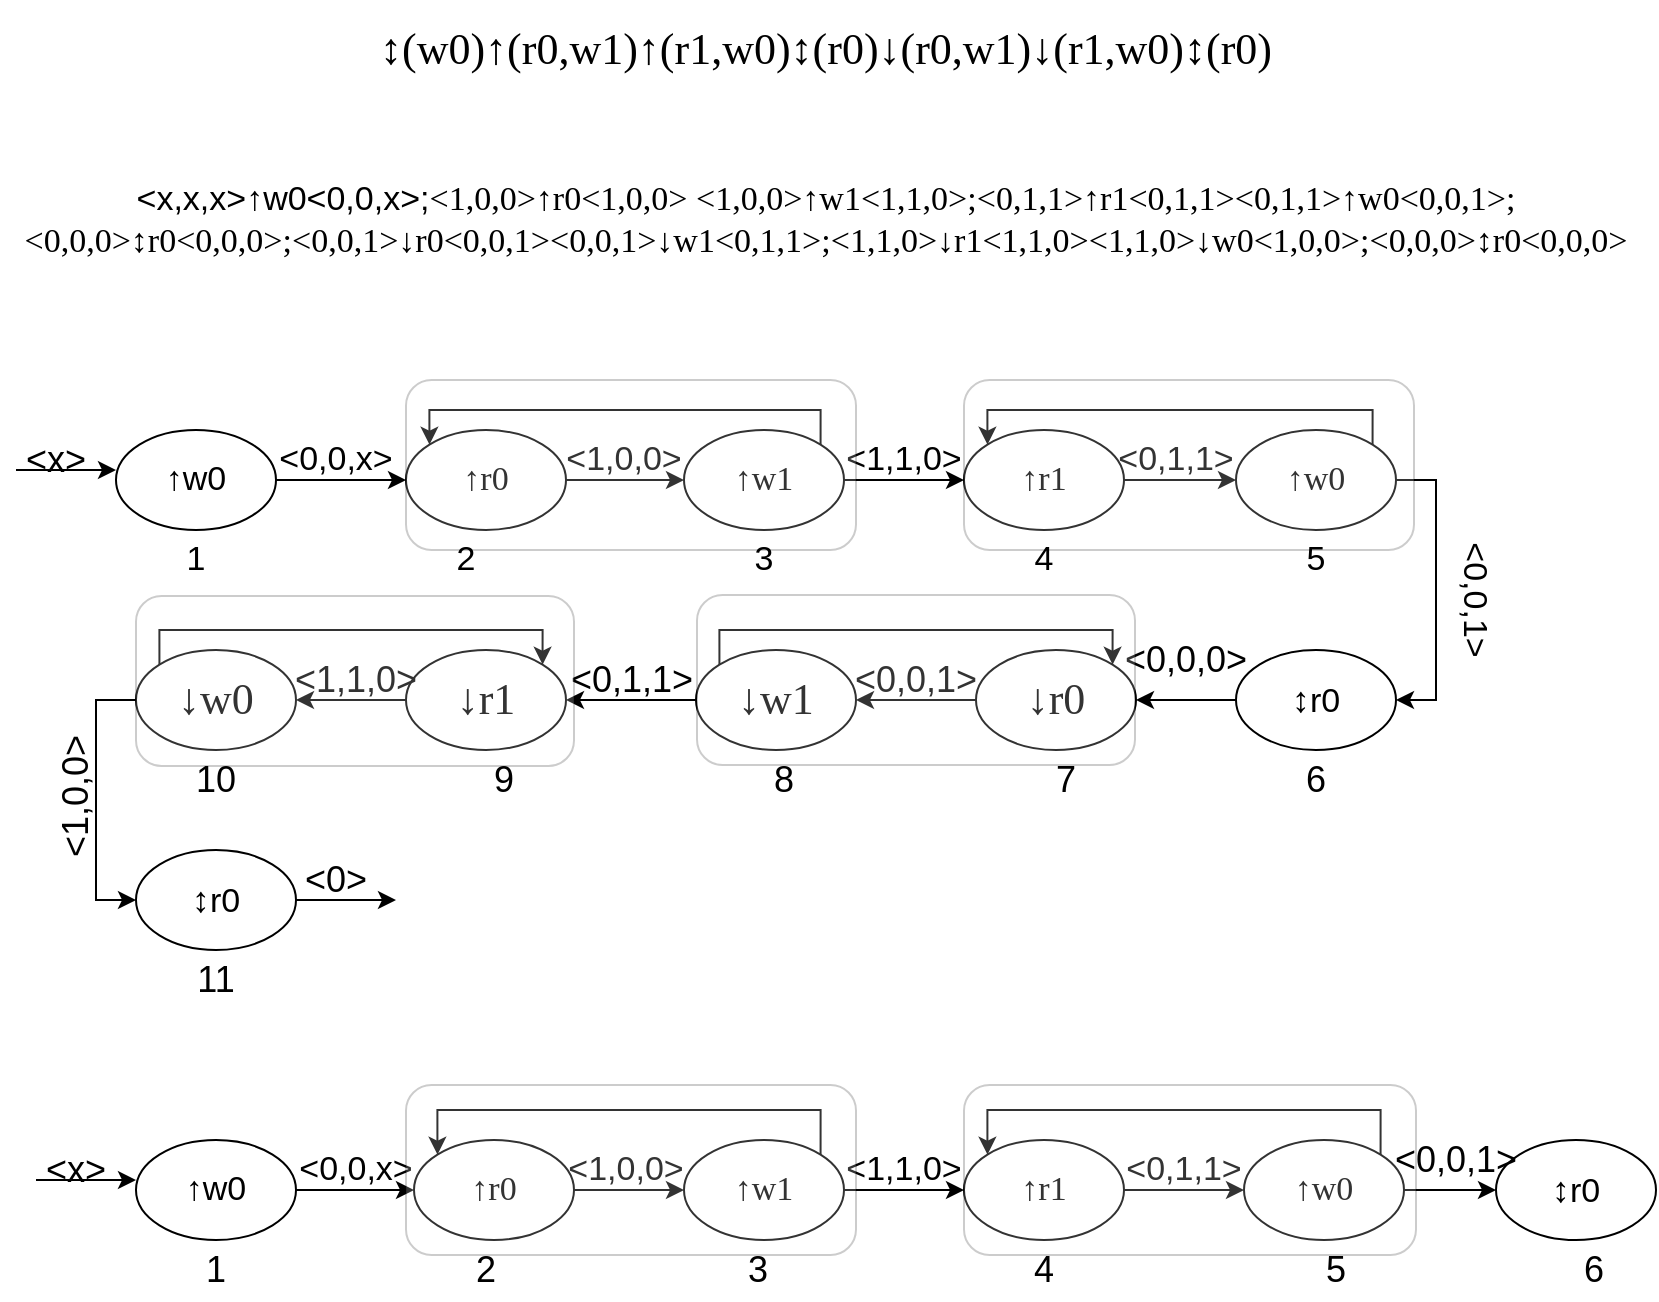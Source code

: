<mxfile version="20.2.7" type="github">
  <diagram id="rq7wjAWWb8B68FOzQnol" name="第 1 页">
    <mxGraphModel dx="2249" dy="794" grid="1" gridSize="10" guides="1" tooltips="1" connect="1" arrows="1" fold="1" page="1" pageScale="1" pageWidth="827" pageHeight="1169" math="0" shadow="0">
      <root>
        <mxCell id="0" />
        <mxCell id="1" parent="0" />
        <mxCell id="EbDOotiv7hUIplihaeXt-1" value="&lt;p class=&quot;MsoNormal&quot;&gt;&lt;span style=&quot;font-family: &amp;quot;Times New Roman&amp;quot;;&quot;&gt;&lt;font style=&quot;font-size: 22px;&quot;&gt;↕(w0)↑(r0,w1)↑(r1,w0)↕(r0)↓(r0,w1)↓(r1,w0)↕(r0)&lt;/font&gt;&lt;/span&gt;&lt;/p&gt;" style="text;html=1;strokeColor=none;fillColor=none;align=center;verticalAlign=middle;whiteSpace=wrap;rounded=0;" vertex="1" parent="1">
          <mxGeometry x="195" y="50" width="420" height="20" as="geometry" />
        </mxCell>
        <mxCell id="EbDOotiv7hUIplihaeXt-2" value="&lt;p style=&quot;font-size: 17px;&quot; class=&quot;MsoNormal&quot;&gt;&lt;span&gt;&amp;lt;x,x,x&amp;gt;↑w0&amp;lt;0,0,x&amp;gt;;&lt;/span&gt;&lt;span style=&quot;font-family: &amp;quot;Times New Roman&amp;quot;; background-color: initial;&quot;&gt;&amp;lt;1,0,0&amp;gt;↑r0&amp;lt;1,0,0&amp;gt; &amp;lt;1,0,0&amp;gt;↑w1&amp;lt;1,1,0&amp;gt;;&lt;/span&gt;&lt;span style=&quot;font-family: &amp;quot;Times New Roman&amp;quot;; background-color: initial;&quot;&gt;&amp;lt;0,1,1&amp;gt;↑r1&amp;lt;0,1,1&amp;gt;&amp;lt;0,1,1&amp;gt;↑w0&amp;lt;0,0,1&amp;gt;;&lt;/span&gt;&lt;span style=&quot;font-family: &amp;quot;Times New Roman&amp;quot;; background-color: initial;&quot;&gt;&amp;lt;0,0,0&amp;gt;↕r0&amp;lt;0,0,0&amp;gt;;&lt;/span&gt;&lt;span style=&quot;font-family: &amp;quot;Times New Roman&amp;quot;; background-color: initial;&quot;&gt;&amp;lt;0,0,1&amp;gt;↓r0&amp;lt;0,0,1&amp;gt;&amp;lt;0,0,1&amp;gt;↓w1&amp;lt;0,1,1&amp;gt;;&lt;/span&gt;&lt;span style=&quot;font-family: &amp;quot;Times New Roman&amp;quot;; background-color: initial;&quot;&gt;&amp;lt;1,1,0&amp;gt;↓r1&amp;lt;1,1,0&amp;gt;&amp;lt;1,1,0&amp;gt;↓w0&amp;lt;1,0,0&amp;gt;;&lt;/span&gt;&lt;span style=&quot;font-family: &amp;quot;Times New Roman&amp;quot;; background-color: initial;&quot;&gt;&amp;lt;0,0,0&amp;gt;↕r0&amp;lt;0,0,0&amp;gt;&lt;/span&gt;&lt;/p&gt;" style="text;html=1;strokeColor=none;fillColor=none;align=center;verticalAlign=middle;whiteSpace=wrap;rounded=0;" vertex="1" parent="1">
          <mxGeometry y="120" width="810" height="50" as="geometry" />
        </mxCell>
        <mxCell id="EbDOotiv7hUIplihaeXt-6" style="edgeStyle=orthogonalEdgeStyle;rounded=0;orthogonalLoop=1;jettySize=auto;html=1;exitX=1;exitY=0.5;exitDx=0;exitDy=0;entryX=0;entryY=0.5;entryDx=0;entryDy=0;fontSize=17;" edge="1" parent="1" source="EbDOotiv7hUIplihaeXt-3" target="EbDOotiv7hUIplihaeXt-5">
          <mxGeometry relative="1" as="geometry" />
        </mxCell>
        <mxCell id="EbDOotiv7hUIplihaeXt-3" value="↑w0" style="ellipse;whiteSpace=wrap;html=1;fontSize=17;" vertex="1" parent="1">
          <mxGeometry x="50" y="250" width="80" height="50" as="geometry" />
        </mxCell>
        <mxCell id="EbDOotiv7hUIplihaeXt-8" style="edgeStyle=orthogonalEdgeStyle;rounded=0;orthogonalLoop=1;jettySize=auto;html=1;exitX=1;exitY=0.5;exitDx=0;exitDy=0;entryX=0;entryY=0.5;entryDx=0;entryDy=0;fontSize=17;" edge="1" parent="1" source="EbDOotiv7hUIplihaeXt-5" target="EbDOotiv7hUIplihaeXt-7">
          <mxGeometry relative="1" as="geometry" />
        </mxCell>
        <mxCell id="EbDOotiv7hUIplihaeXt-5" value="&lt;span style=&quot;font-family: &amp;quot;Times New Roman&amp;quot;;&quot;&gt;↑r0&lt;/span&gt;" style="ellipse;whiteSpace=wrap;html=1;fontSize=17;" vertex="1" parent="1">
          <mxGeometry x="195" y="250" width="80" height="50" as="geometry" />
        </mxCell>
        <mxCell id="EbDOotiv7hUIplihaeXt-25" style="edgeStyle=orthogonalEdgeStyle;rounded=0;orthogonalLoop=1;jettySize=auto;html=1;exitX=1;exitY=0.5;exitDx=0;exitDy=0;entryX=0;entryY=0.5;entryDx=0;entryDy=0;fontSize=17;" edge="1" parent="1" source="EbDOotiv7hUIplihaeXt-7" target="EbDOotiv7hUIplihaeXt-24">
          <mxGeometry relative="1" as="geometry" />
        </mxCell>
        <mxCell id="EbDOotiv7hUIplihaeXt-26" style="edgeStyle=orthogonalEdgeStyle;rounded=0;orthogonalLoop=1;jettySize=auto;html=1;exitX=1;exitY=0;exitDx=0;exitDy=0;entryX=0;entryY=0;entryDx=0;entryDy=0;fontSize=17;" edge="1" parent="1" source="EbDOotiv7hUIplihaeXt-7" target="EbDOotiv7hUIplihaeXt-5">
          <mxGeometry relative="1" as="geometry">
            <Array as="points">
              <mxPoint x="402" y="240" />
              <mxPoint x="207" y="240" />
            </Array>
          </mxGeometry>
        </mxCell>
        <mxCell id="EbDOotiv7hUIplihaeXt-7" value="&lt;span style=&quot;font-family: &amp;quot;Times New Roman&amp;quot;;&quot;&gt;↑w1&lt;/span&gt;" style="ellipse;whiteSpace=wrap;html=1;fontSize=17;" vertex="1" parent="1">
          <mxGeometry x="334" y="250" width="80" height="50" as="geometry" />
        </mxCell>
        <mxCell id="EbDOotiv7hUIplihaeXt-18" value="&amp;lt;0,0,x&amp;gt;" style="text;html=1;strokeColor=none;fillColor=none;align=center;verticalAlign=middle;whiteSpace=wrap;rounded=0;glass=0;fontSize=17;opacity=20;" vertex="1" parent="1">
          <mxGeometry x="130" y="250" width="60" height="30" as="geometry" />
        </mxCell>
        <mxCell id="EbDOotiv7hUIplihaeXt-20" value="&amp;lt;1,0,0&amp;gt;" style="text;html=1;strokeColor=none;fillColor=none;align=center;verticalAlign=middle;whiteSpace=wrap;rounded=0;glass=0;fontSize=17;opacity=20;" vertex="1" parent="1">
          <mxGeometry x="274" y="250" width="60" height="30" as="geometry" />
        </mxCell>
        <mxCell id="EbDOotiv7hUIplihaeXt-22" value="&amp;lt;1,1,0&amp;gt;" style="text;html=1;strokeColor=none;fillColor=none;align=center;verticalAlign=middle;whiteSpace=wrap;rounded=0;glass=0;fontSize=17;opacity=20;" vertex="1" parent="1">
          <mxGeometry x="414" y="250" width="60" height="30" as="geometry" />
        </mxCell>
        <mxCell id="EbDOotiv7hUIplihaeXt-33" style="edgeStyle=orthogonalEdgeStyle;rounded=0;orthogonalLoop=1;jettySize=auto;html=1;exitX=1;exitY=0.5;exitDx=0;exitDy=0;entryX=0;entryY=0.5;entryDx=0;entryDy=0;fontSize=17;" edge="1" parent="1" source="EbDOotiv7hUIplihaeXt-24" target="EbDOotiv7hUIplihaeXt-31">
          <mxGeometry relative="1" as="geometry" />
        </mxCell>
        <mxCell id="EbDOotiv7hUIplihaeXt-24" value="&lt;span style=&quot;font-family: &amp;quot;Times New Roman&amp;quot;;&quot;&gt;↑r1&lt;/span&gt;" style="ellipse;whiteSpace=wrap;html=1;fontSize=17;" vertex="1" parent="1">
          <mxGeometry x="474" y="250" width="80" height="50" as="geometry" />
        </mxCell>
        <mxCell id="EbDOotiv7hUIplihaeXt-27" value="" style="rounded=1;whiteSpace=wrap;html=1;glass=0;fontSize=17;strokeColor=#000000;opacity=20;" vertex="1" parent="1">
          <mxGeometry x="195" y="225" width="225" height="85" as="geometry" />
        </mxCell>
        <mxCell id="EbDOotiv7hUIplihaeXt-28" value="1" style="text;html=1;strokeColor=none;fillColor=none;align=center;verticalAlign=middle;whiteSpace=wrap;rounded=0;glass=0;fontSize=17;opacity=20;" vertex="1" parent="1">
          <mxGeometry x="60" y="300" width="60" height="30" as="geometry" />
        </mxCell>
        <mxCell id="EbDOotiv7hUIplihaeXt-29" value="2" style="text;html=1;strokeColor=none;fillColor=none;align=center;verticalAlign=middle;whiteSpace=wrap;rounded=0;glass=0;fontSize=17;opacity=20;" vertex="1" parent="1">
          <mxGeometry x="195" y="300" width="60" height="30" as="geometry" />
        </mxCell>
        <mxCell id="EbDOotiv7hUIplihaeXt-30" value="3" style="text;html=1;strokeColor=none;fillColor=none;align=center;verticalAlign=middle;whiteSpace=wrap;rounded=0;glass=0;fontSize=17;opacity=20;" vertex="1" parent="1">
          <mxGeometry x="344" y="300" width="60" height="30" as="geometry" />
        </mxCell>
        <mxCell id="EbDOotiv7hUIplihaeXt-36" style="edgeStyle=orthogonalEdgeStyle;rounded=0;orthogonalLoop=1;jettySize=auto;html=1;exitX=1;exitY=0;exitDx=0;exitDy=0;entryX=0;entryY=0;entryDx=0;entryDy=0;fontSize=17;" edge="1" parent="1" source="EbDOotiv7hUIplihaeXt-31" target="EbDOotiv7hUIplihaeXt-24">
          <mxGeometry relative="1" as="geometry">
            <Array as="points">
              <mxPoint x="678" y="240" />
              <mxPoint x="486" y="240" />
            </Array>
          </mxGeometry>
        </mxCell>
        <mxCell id="EbDOotiv7hUIplihaeXt-40" style="edgeStyle=orthogonalEdgeStyle;rounded=0;orthogonalLoop=1;jettySize=auto;html=1;exitX=1;exitY=0.5;exitDx=0;exitDy=0;entryX=1;entryY=0.5;entryDx=0;entryDy=0;fontSize=17;" edge="1" parent="1" source="EbDOotiv7hUIplihaeXt-31" target="EbDOotiv7hUIplihaeXt-39">
          <mxGeometry relative="1" as="geometry" />
        </mxCell>
        <mxCell id="EbDOotiv7hUIplihaeXt-31" value="&lt;span style=&quot;font-family: &amp;quot;Times New Roman&amp;quot;;&quot;&gt;↑w0&lt;/span&gt;" style="ellipse;whiteSpace=wrap;html=1;fontSize=17;" vertex="1" parent="1">
          <mxGeometry x="610" y="250" width="80" height="50" as="geometry" />
        </mxCell>
        <mxCell id="EbDOotiv7hUIplihaeXt-32" value="&amp;lt;0,1,1&amp;gt;" style="text;html=1;strokeColor=none;fillColor=none;align=center;verticalAlign=middle;whiteSpace=wrap;rounded=0;glass=0;fontSize=17;opacity=20;" vertex="1" parent="1">
          <mxGeometry x="550" y="250" width="60" height="30" as="geometry" />
        </mxCell>
        <mxCell id="EbDOotiv7hUIplihaeXt-35" value="" style="rounded=1;whiteSpace=wrap;html=1;glass=0;fontSize=17;strokeColor=#000000;opacity=20;" vertex="1" parent="1">
          <mxGeometry x="474" y="225" width="225" height="85" as="geometry" />
        </mxCell>
        <mxCell id="EbDOotiv7hUIplihaeXt-37" value="4" style="text;html=1;strokeColor=none;fillColor=none;align=center;verticalAlign=middle;whiteSpace=wrap;rounded=0;glass=0;fontSize=17;opacity=20;" vertex="1" parent="1">
          <mxGeometry x="484" y="300" width="60" height="30" as="geometry" />
        </mxCell>
        <mxCell id="EbDOotiv7hUIplihaeXt-38" value="5" style="text;html=1;strokeColor=none;fillColor=none;align=center;verticalAlign=middle;whiteSpace=wrap;rounded=0;glass=0;fontSize=17;opacity=20;" vertex="1" parent="1">
          <mxGeometry x="620" y="300" width="60" height="30" as="geometry" />
        </mxCell>
        <mxCell id="EbDOotiv7hUIplihaeXt-47" style="edgeStyle=orthogonalEdgeStyle;rounded=0;orthogonalLoop=1;jettySize=auto;html=1;exitX=0;exitY=0.5;exitDx=0;exitDy=0;fontSize=18;" edge="1" parent="1" source="EbDOotiv7hUIplihaeXt-39" target="EbDOotiv7hUIplihaeXt-46">
          <mxGeometry relative="1" as="geometry" />
        </mxCell>
        <mxCell id="EbDOotiv7hUIplihaeXt-39" value="&lt;span style=&quot;font-family: &amp;quot;Times New Roman&amp;quot;;&quot;&gt;&lt;font style=&quot;font-size: 18px;&quot;&gt;↕&lt;/font&gt;&lt;/span&gt;r0" style="ellipse;whiteSpace=wrap;html=1;fontSize=17;" vertex="1" parent="1">
          <mxGeometry x="610" y="360" width="80" height="50" as="geometry" />
        </mxCell>
        <mxCell id="EbDOotiv7hUIplihaeXt-41" value="&amp;lt;0,0,1&amp;gt;" style="text;html=1;strokeColor=none;fillColor=none;align=center;verticalAlign=middle;whiteSpace=wrap;rounded=0;glass=0;fontSize=17;opacity=20;rotation=90;" vertex="1" parent="1">
          <mxGeometry x="699" y="320" width="60" height="30" as="geometry" />
        </mxCell>
        <mxCell id="EbDOotiv7hUIplihaeXt-51" style="edgeStyle=orthogonalEdgeStyle;rounded=0;orthogonalLoop=1;jettySize=auto;html=1;exitX=0;exitY=0.5;exitDx=0;exitDy=0;entryX=1;entryY=0.5;entryDx=0;entryDy=0;fontSize=18;" edge="1" parent="1" source="EbDOotiv7hUIplihaeXt-42" target="EbDOotiv7hUIplihaeXt-43">
          <mxGeometry relative="1" as="geometry" />
        </mxCell>
        <mxCell id="EbDOotiv7hUIplihaeXt-56" style="edgeStyle=orthogonalEdgeStyle;rounded=0;orthogonalLoop=1;jettySize=auto;html=1;exitX=0;exitY=0;exitDx=0;exitDy=0;entryX=1;entryY=0;entryDx=0;entryDy=0;fontSize=18;" edge="1" parent="1" source="EbDOotiv7hUIplihaeXt-42" target="EbDOotiv7hUIplihaeXt-46">
          <mxGeometry relative="1" as="geometry">
            <Array as="points">
              <mxPoint x="352" y="350" />
              <mxPoint x="548" y="350" />
            </Array>
          </mxGeometry>
        </mxCell>
        <mxCell id="EbDOotiv7hUIplihaeXt-42" value="&lt;span style=&quot;font-family: &amp;quot;Times New Roman&amp;quot;; font-size: 22px;&quot;&gt;↓w1&lt;/span&gt;" style="ellipse;whiteSpace=wrap;html=1;fontSize=17;" vertex="1" parent="1">
          <mxGeometry x="340" y="360" width="80" height="50" as="geometry" />
        </mxCell>
        <mxCell id="EbDOotiv7hUIplihaeXt-58" style="edgeStyle=orthogonalEdgeStyle;rounded=0;orthogonalLoop=1;jettySize=auto;html=1;exitX=0;exitY=0.5;exitDx=0;exitDy=0;fontSize=18;" edge="1" parent="1" source="EbDOotiv7hUIplihaeXt-43" target="EbDOotiv7hUIplihaeXt-45">
          <mxGeometry relative="1" as="geometry" />
        </mxCell>
        <mxCell id="EbDOotiv7hUIplihaeXt-43" value="&lt;span style=&quot;font-family: &amp;quot;Times New Roman&amp;quot;; font-size: 22px;&quot;&gt;↓r1&lt;/span&gt;" style="ellipse;whiteSpace=wrap;html=1;fontSize=17;" vertex="1" parent="1">
          <mxGeometry x="195" y="360" width="80" height="50" as="geometry" />
        </mxCell>
        <mxCell id="EbDOotiv7hUIplihaeXt-44" value="&lt;span style=&quot;font-family: &amp;quot;Times New Roman&amp;quot;;&quot;&gt;&lt;font style=&quot;font-size: 18px;&quot;&gt;↕&lt;/font&gt;&lt;/span&gt;r0" style="ellipse;whiteSpace=wrap;html=1;fontSize=17;" vertex="1" parent="1">
          <mxGeometry x="60" y="460" width="80" height="50" as="geometry" />
        </mxCell>
        <mxCell id="EbDOotiv7hUIplihaeXt-60" style="edgeStyle=orthogonalEdgeStyle;rounded=0;orthogonalLoop=1;jettySize=auto;html=1;exitX=0;exitY=0.5;exitDx=0;exitDy=0;entryX=0;entryY=0.5;entryDx=0;entryDy=0;fontSize=18;" edge="1" parent="1" source="EbDOotiv7hUIplihaeXt-45" target="EbDOotiv7hUIplihaeXt-44">
          <mxGeometry relative="1" as="geometry" />
        </mxCell>
        <mxCell id="EbDOotiv7hUIplihaeXt-64" style="edgeStyle=orthogonalEdgeStyle;rounded=0;orthogonalLoop=1;jettySize=auto;html=1;exitX=0;exitY=0;exitDx=0;exitDy=0;entryX=1;entryY=0;entryDx=0;entryDy=0;fontSize=18;" edge="1" parent="1" source="EbDOotiv7hUIplihaeXt-45" target="EbDOotiv7hUIplihaeXt-43">
          <mxGeometry relative="1" as="geometry">
            <Array as="points">
              <mxPoint x="72" y="350" />
              <mxPoint x="263" y="350" />
            </Array>
          </mxGeometry>
        </mxCell>
        <mxCell id="EbDOotiv7hUIplihaeXt-45" value="&lt;span style=&quot;font-family: &amp;quot;Times New Roman&amp;quot;; font-size: 22px;&quot;&gt;↓w0&lt;/span&gt;" style="ellipse;whiteSpace=wrap;html=1;fontSize=17;" vertex="1" parent="1">
          <mxGeometry x="60" y="360" width="80" height="50" as="geometry" />
        </mxCell>
        <mxCell id="EbDOotiv7hUIplihaeXt-49" style="edgeStyle=orthogonalEdgeStyle;rounded=0;orthogonalLoop=1;jettySize=auto;html=1;exitX=0;exitY=0.5;exitDx=0;exitDy=0;entryX=1;entryY=0.5;entryDx=0;entryDy=0;fontSize=18;" edge="1" parent="1" source="EbDOotiv7hUIplihaeXt-46" target="EbDOotiv7hUIplihaeXt-42">
          <mxGeometry relative="1" as="geometry" />
        </mxCell>
        <mxCell id="EbDOotiv7hUIplihaeXt-46" value="&lt;span style=&quot;font-family: &amp;quot;Times New Roman&amp;quot;; font-size: 22px;&quot;&gt;↓r0&lt;/span&gt;" style="ellipse;whiteSpace=wrap;html=1;fontSize=17;" vertex="1" parent="1">
          <mxGeometry x="480" y="360" width="80" height="50" as="geometry" />
        </mxCell>
        <mxCell id="EbDOotiv7hUIplihaeXt-48" value="&amp;lt;0,0,0&amp;gt;" style="text;html=1;strokeColor=none;fillColor=none;align=center;verticalAlign=middle;whiteSpace=wrap;rounded=0;glass=0;fontSize=18;opacity=20;" vertex="1" parent="1">
          <mxGeometry x="555" y="350" width="60" height="30" as="geometry" />
        </mxCell>
        <mxCell id="EbDOotiv7hUIplihaeXt-50" value="&amp;lt;0,0,1&amp;gt;" style="text;html=1;strokeColor=none;fillColor=none;align=center;verticalAlign=middle;whiteSpace=wrap;rounded=0;glass=0;fontSize=18;opacity=20;" vertex="1" parent="1">
          <mxGeometry x="420" y="360" width="60" height="30" as="geometry" />
        </mxCell>
        <mxCell id="EbDOotiv7hUIplihaeXt-52" value="&amp;lt;0,1,1&amp;gt;" style="text;html=1;strokeColor=none;fillColor=none;align=center;verticalAlign=middle;whiteSpace=wrap;rounded=0;glass=0;fontSize=18;opacity=20;" vertex="1" parent="1">
          <mxGeometry x="277.5" y="360" width="60" height="30" as="geometry" />
        </mxCell>
        <mxCell id="EbDOotiv7hUIplihaeXt-53" value="" style="rounded=1;whiteSpace=wrap;html=1;glass=0;fontSize=17;strokeColor=#000000;opacity=20;" vertex="1" parent="1">
          <mxGeometry x="340.5" y="332.5" width="219" height="85" as="geometry" />
        </mxCell>
        <mxCell id="EbDOotiv7hUIplihaeXt-59" value="&amp;lt;1,1,0&amp;gt;" style="text;html=1;strokeColor=none;fillColor=none;align=center;verticalAlign=middle;whiteSpace=wrap;rounded=0;glass=0;fontSize=18;opacity=20;" vertex="1" parent="1">
          <mxGeometry x="140" y="360" width="60" height="30" as="geometry" />
        </mxCell>
        <mxCell id="EbDOotiv7hUIplihaeXt-61" value="&amp;lt;1,0,0&amp;gt;" style="text;html=1;strokeColor=none;fillColor=none;align=center;verticalAlign=middle;whiteSpace=wrap;rounded=0;glass=0;fontSize=18;opacity=20;rotation=270;" vertex="1" parent="1">
          <mxGeometry y="418" width="60" height="30" as="geometry" />
        </mxCell>
        <mxCell id="EbDOotiv7hUIplihaeXt-62" value="" style="endArrow=classic;html=1;rounded=0;fontSize=18;" edge="1" parent="1">
          <mxGeometry width="50" height="50" relative="1" as="geometry">
            <mxPoint y="270" as="sourcePoint" />
            <mxPoint x="50" y="270" as="targetPoint" />
          </mxGeometry>
        </mxCell>
        <mxCell id="EbDOotiv7hUIplihaeXt-63" value="" style="endArrow=classic;html=1;rounded=0;fontSize=18;" edge="1" parent="1" source="EbDOotiv7hUIplihaeXt-44">
          <mxGeometry width="50" height="50" relative="1" as="geometry">
            <mxPoint x="140" y="535" as="sourcePoint" />
            <mxPoint x="190" y="485" as="targetPoint" />
          </mxGeometry>
        </mxCell>
        <mxCell id="EbDOotiv7hUIplihaeXt-65" value="" style="rounded=1;whiteSpace=wrap;html=1;glass=0;fontSize=17;strokeColor=#000000;opacity=20;" vertex="1" parent="1">
          <mxGeometry x="60" y="333" width="219" height="85" as="geometry" />
        </mxCell>
        <mxCell id="EbDOotiv7hUIplihaeXt-66" value="&amp;lt;x&amp;gt;" style="text;html=1;strokeColor=none;fillColor=none;align=center;verticalAlign=middle;whiteSpace=wrap;rounded=0;glass=0;fontSize=18;opacity=20;" vertex="1" parent="1">
          <mxGeometry y="250" width="40" height="30" as="geometry" />
        </mxCell>
        <mxCell id="EbDOotiv7hUIplihaeXt-67" value="&amp;lt;0&amp;gt;" style="text;html=1;strokeColor=none;fillColor=none;align=center;verticalAlign=middle;whiteSpace=wrap;rounded=0;glass=0;fontSize=18;opacity=20;" vertex="1" parent="1">
          <mxGeometry x="130" y="460" width="60" height="30" as="geometry" />
        </mxCell>
        <mxCell id="EbDOotiv7hUIplihaeXt-68" value="6" style="text;html=1;strokeColor=none;fillColor=none;align=center;verticalAlign=middle;whiteSpace=wrap;rounded=0;glass=0;fontSize=18;opacity=20;" vertex="1" parent="1">
          <mxGeometry x="620" y="410" width="60" height="30" as="geometry" />
        </mxCell>
        <mxCell id="EbDOotiv7hUIplihaeXt-69" value="7" style="text;html=1;strokeColor=none;fillColor=none;align=center;verticalAlign=middle;whiteSpace=wrap;rounded=0;glass=0;fontSize=18;opacity=20;" vertex="1" parent="1">
          <mxGeometry x="495" y="410" width="60" height="30" as="geometry" />
        </mxCell>
        <mxCell id="EbDOotiv7hUIplihaeXt-70" value="8" style="text;html=1;strokeColor=none;fillColor=none;align=center;verticalAlign=middle;whiteSpace=wrap;rounded=0;glass=0;fontSize=18;opacity=20;" vertex="1" parent="1">
          <mxGeometry x="354" y="410" width="60" height="30" as="geometry" />
        </mxCell>
        <mxCell id="EbDOotiv7hUIplihaeXt-71" value="9" style="text;html=1;strokeColor=none;fillColor=none;align=center;verticalAlign=middle;whiteSpace=wrap;rounded=0;glass=0;fontSize=18;opacity=20;" vertex="1" parent="1">
          <mxGeometry x="214" y="410" width="60" height="30" as="geometry" />
        </mxCell>
        <mxCell id="EbDOotiv7hUIplihaeXt-72" value="10" style="text;html=1;strokeColor=none;fillColor=none;align=center;verticalAlign=middle;whiteSpace=wrap;rounded=0;glass=0;fontSize=18;opacity=20;" vertex="1" parent="1">
          <mxGeometry x="70" y="410" width="60" height="30" as="geometry" />
        </mxCell>
        <mxCell id="EbDOotiv7hUIplihaeXt-73" value="11" style="text;html=1;strokeColor=none;fillColor=none;align=center;verticalAlign=middle;whiteSpace=wrap;rounded=0;glass=0;fontSize=18;opacity=20;" vertex="1" parent="1">
          <mxGeometry x="70" y="510" width="60" height="30" as="geometry" />
        </mxCell>
        <mxCell id="EbDOotiv7hUIplihaeXt-94" style="edgeStyle=orthogonalEdgeStyle;rounded=0;orthogonalLoop=1;jettySize=auto;html=1;exitX=1;exitY=0.5;exitDx=0;exitDy=0;entryX=0;entryY=0.5;entryDx=0;entryDy=0;fontSize=17;" edge="1" parent="1" source="EbDOotiv7hUIplihaeXt-95" target="EbDOotiv7hUIplihaeXt-97">
          <mxGeometry relative="1" as="geometry" />
        </mxCell>
        <mxCell id="EbDOotiv7hUIplihaeXt-95" value="↑w0" style="ellipse;whiteSpace=wrap;html=1;fontSize=17;" vertex="1" parent="1">
          <mxGeometry x="60" y="605" width="80" height="50" as="geometry" />
        </mxCell>
        <mxCell id="EbDOotiv7hUIplihaeXt-96" style="edgeStyle=orthogonalEdgeStyle;rounded=0;orthogonalLoop=1;jettySize=auto;html=1;exitX=1;exitY=0.5;exitDx=0;exitDy=0;entryX=0;entryY=0.5;entryDx=0;entryDy=0;fontSize=17;" edge="1" parent="1" source="EbDOotiv7hUIplihaeXt-97" target="EbDOotiv7hUIplihaeXt-100">
          <mxGeometry relative="1" as="geometry" />
        </mxCell>
        <mxCell id="EbDOotiv7hUIplihaeXt-97" value="&lt;span style=&quot;font-family: &amp;quot;Times New Roman&amp;quot;;&quot;&gt;↑r0&lt;/span&gt;" style="ellipse;whiteSpace=wrap;html=1;fontSize=17;" vertex="1" parent="1">
          <mxGeometry x="199" y="605" width="80" height="50" as="geometry" />
        </mxCell>
        <mxCell id="EbDOotiv7hUIplihaeXt-98" style="edgeStyle=orthogonalEdgeStyle;rounded=0;orthogonalLoop=1;jettySize=auto;html=1;exitX=1;exitY=0.5;exitDx=0;exitDy=0;entryX=0;entryY=0.5;entryDx=0;entryDy=0;fontSize=17;" edge="1" parent="1" source="EbDOotiv7hUIplihaeXt-100" target="EbDOotiv7hUIplihaeXt-105">
          <mxGeometry relative="1" as="geometry" />
        </mxCell>
        <mxCell id="EbDOotiv7hUIplihaeXt-117" style="edgeStyle=orthogonalEdgeStyle;rounded=0;orthogonalLoop=1;jettySize=auto;html=1;exitX=1;exitY=0;exitDx=0;exitDy=0;entryX=0;entryY=0;entryDx=0;entryDy=0;fontSize=18;" edge="1" parent="1" source="EbDOotiv7hUIplihaeXt-100" target="EbDOotiv7hUIplihaeXt-97">
          <mxGeometry relative="1" as="geometry">
            <Array as="points">
              <mxPoint x="402" y="590" />
              <mxPoint x="211" y="590" />
            </Array>
          </mxGeometry>
        </mxCell>
        <mxCell id="EbDOotiv7hUIplihaeXt-100" value="&lt;span style=&quot;font-family: &amp;quot;Times New Roman&amp;quot;;&quot;&gt;↑w1&lt;/span&gt;" style="ellipse;whiteSpace=wrap;html=1;fontSize=17;" vertex="1" parent="1">
          <mxGeometry x="334" y="605" width="80" height="50" as="geometry" />
        </mxCell>
        <mxCell id="EbDOotiv7hUIplihaeXt-101" value="&amp;lt;0,0,x&amp;gt;" style="text;html=1;strokeColor=none;fillColor=none;align=center;verticalAlign=middle;whiteSpace=wrap;rounded=0;glass=0;fontSize=17;opacity=20;" vertex="1" parent="1">
          <mxGeometry x="140" y="605" width="60" height="30" as="geometry" />
        </mxCell>
        <mxCell id="EbDOotiv7hUIplihaeXt-102" value="&amp;lt;1,0,0&amp;gt;" style="text;html=1;strokeColor=none;fillColor=none;align=center;verticalAlign=middle;whiteSpace=wrap;rounded=0;glass=0;fontSize=17;opacity=20;" vertex="1" parent="1">
          <mxGeometry x="275" y="605" width="60" height="30" as="geometry" />
        </mxCell>
        <mxCell id="EbDOotiv7hUIplihaeXt-103" value="&amp;lt;1,1,0&amp;gt;" style="text;html=1;strokeColor=none;fillColor=none;align=center;verticalAlign=middle;whiteSpace=wrap;rounded=0;glass=0;fontSize=17;opacity=20;" vertex="1" parent="1">
          <mxGeometry x="414" y="605" width="60" height="30" as="geometry" />
        </mxCell>
        <mxCell id="EbDOotiv7hUIplihaeXt-104" style="edgeStyle=orthogonalEdgeStyle;rounded=0;orthogonalLoop=1;jettySize=auto;html=1;exitX=1;exitY=0.5;exitDx=0;exitDy=0;entryX=0;entryY=0.5;entryDx=0;entryDy=0;fontSize=17;" edge="1" parent="1" source="EbDOotiv7hUIplihaeXt-105" target="EbDOotiv7hUIplihaeXt-108">
          <mxGeometry relative="1" as="geometry" />
        </mxCell>
        <mxCell id="EbDOotiv7hUIplihaeXt-105" value="&lt;span style=&quot;font-family: &amp;quot;Times New Roman&amp;quot;;&quot;&gt;↑r1&lt;/span&gt;" style="ellipse;whiteSpace=wrap;html=1;fontSize=17;" vertex="1" parent="1">
          <mxGeometry x="474" y="605" width="80" height="50" as="geometry" />
        </mxCell>
        <mxCell id="EbDOotiv7hUIplihaeXt-106" value="" style="rounded=1;whiteSpace=wrap;html=1;glass=0;fontSize=17;strokeColor=#000000;opacity=20;" vertex="1" parent="1">
          <mxGeometry x="195" y="577.5" width="225" height="85" as="geometry" />
        </mxCell>
        <mxCell id="EbDOotiv7hUIplihaeXt-114" style="edgeStyle=orthogonalEdgeStyle;rounded=0;orthogonalLoop=1;jettySize=auto;html=1;exitX=1;exitY=0.5;exitDx=0;exitDy=0;entryX=0;entryY=0.5;entryDx=0;entryDy=0;fontSize=18;" edge="1" parent="1" source="EbDOotiv7hUIplihaeXt-108" target="EbDOotiv7hUIplihaeXt-113">
          <mxGeometry relative="1" as="geometry" />
        </mxCell>
        <mxCell id="EbDOotiv7hUIplihaeXt-118" style="edgeStyle=orthogonalEdgeStyle;rounded=0;orthogonalLoop=1;jettySize=auto;html=1;exitX=1;exitY=0;exitDx=0;exitDy=0;entryX=0;entryY=0;entryDx=0;entryDy=0;fontSize=18;" edge="1" parent="1" source="EbDOotiv7hUIplihaeXt-108" target="EbDOotiv7hUIplihaeXt-105">
          <mxGeometry relative="1" as="geometry">
            <Array as="points">
              <mxPoint x="682" y="590" />
              <mxPoint x="486" y="590" />
            </Array>
          </mxGeometry>
        </mxCell>
        <mxCell id="EbDOotiv7hUIplihaeXt-108" value="&lt;span style=&quot;font-family: &amp;quot;Times New Roman&amp;quot;;&quot;&gt;↑w0&lt;/span&gt;" style="ellipse;whiteSpace=wrap;html=1;fontSize=17;" vertex="1" parent="1">
          <mxGeometry x="614" y="605" width="80" height="50" as="geometry" />
        </mxCell>
        <mxCell id="EbDOotiv7hUIplihaeXt-109" value="&amp;lt;0,1,1&amp;gt;" style="text;html=1;strokeColor=none;fillColor=none;align=center;verticalAlign=middle;whiteSpace=wrap;rounded=0;glass=0;fontSize=17;opacity=20;" vertex="1" parent="1">
          <mxGeometry x="554" y="605" width="60" height="30" as="geometry" />
        </mxCell>
        <mxCell id="EbDOotiv7hUIplihaeXt-110" value="" style="rounded=1;whiteSpace=wrap;html=1;glass=0;fontSize=17;strokeColor=#000000;opacity=20;" vertex="1" parent="1">
          <mxGeometry x="474" y="577.5" width="226" height="85" as="geometry" />
        </mxCell>
        <mxCell id="EbDOotiv7hUIplihaeXt-111" value="" style="endArrow=classic;html=1;rounded=0;fontSize=18;" edge="1" parent="1">
          <mxGeometry width="50" height="50" relative="1" as="geometry">
            <mxPoint x="10" y="625" as="sourcePoint" />
            <mxPoint x="60" y="625" as="targetPoint" />
          </mxGeometry>
        </mxCell>
        <mxCell id="EbDOotiv7hUIplihaeXt-112" value="&amp;lt;x&amp;gt;" style="text;html=1;strokeColor=none;fillColor=none;align=center;verticalAlign=middle;whiteSpace=wrap;rounded=0;glass=0;fontSize=18;opacity=20;" vertex="1" parent="1">
          <mxGeometry x="10" y="605" width="40" height="30" as="geometry" />
        </mxCell>
        <mxCell id="EbDOotiv7hUIplihaeXt-113" value="&lt;span style=&quot;font-family: &amp;quot;Times New Roman&amp;quot;;&quot;&gt;&lt;font style=&quot;font-size: 18px;&quot;&gt;↕&lt;/font&gt;&lt;/span&gt;r0" style="ellipse;whiteSpace=wrap;html=1;fontSize=17;" vertex="1" parent="1">
          <mxGeometry x="740" y="605" width="80" height="50" as="geometry" />
        </mxCell>
        <mxCell id="EbDOotiv7hUIplihaeXt-115" value="&amp;lt;0,0,1&amp;gt;" style="text;html=1;strokeColor=none;fillColor=none;align=center;verticalAlign=middle;whiteSpace=wrap;rounded=0;glass=0;fontSize=18;opacity=20;" vertex="1" parent="1">
          <mxGeometry x="690" y="600" width="60" height="30" as="geometry" />
        </mxCell>
        <mxCell id="EbDOotiv7hUIplihaeXt-119" value="1" style="text;html=1;strokeColor=none;fillColor=none;align=center;verticalAlign=middle;whiteSpace=wrap;rounded=0;glass=0;fontSize=18;opacity=20;" vertex="1" parent="1">
          <mxGeometry x="70" y="655" width="60" height="30" as="geometry" />
        </mxCell>
        <mxCell id="EbDOotiv7hUIplihaeXt-120" value="2" style="text;html=1;strokeColor=none;fillColor=none;align=center;verticalAlign=middle;whiteSpace=wrap;rounded=0;glass=0;fontSize=18;opacity=20;" vertex="1" parent="1">
          <mxGeometry x="205" y="655" width="60" height="30" as="geometry" />
        </mxCell>
        <mxCell id="EbDOotiv7hUIplihaeXt-121" value="3" style="text;html=1;strokeColor=none;fillColor=none;align=center;verticalAlign=middle;whiteSpace=wrap;rounded=0;glass=0;fontSize=18;opacity=20;" vertex="1" parent="1">
          <mxGeometry x="341" y="655" width="60" height="30" as="geometry" />
        </mxCell>
        <mxCell id="EbDOotiv7hUIplihaeXt-122" value="4" style="text;html=1;strokeColor=none;fillColor=none;align=center;verticalAlign=middle;whiteSpace=wrap;rounded=0;glass=0;fontSize=18;opacity=20;" vertex="1" parent="1">
          <mxGeometry x="484" y="655" width="60" height="30" as="geometry" />
        </mxCell>
        <mxCell id="EbDOotiv7hUIplihaeXt-123" value="5" style="text;html=1;strokeColor=none;fillColor=none;align=center;verticalAlign=middle;whiteSpace=wrap;rounded=0;glass=0;fontSize=18;opacity=20;" vertex="1" parent="1">
          <mxGeometry x="630" y="655" width="60" height="30" as="geometry" />
        </mxCell>
        <mxCell id="EbDOotiv7hUIplihaeXt-124" value="6" style="text;html=1;strokeColor=none;fillColor=none;align=center;verticalAlign=middle;whiteSpace=wrap;rounded=0;glass=0;fontSize=18;opacity=20;" vertex="1" parent="1">
          <mxGeometry x="759" y="655" width="60" height="30" as="geometry" />
        </mxCell>
      </root>
    </mxGraphModel>
  </diagram>
</mxfile>
